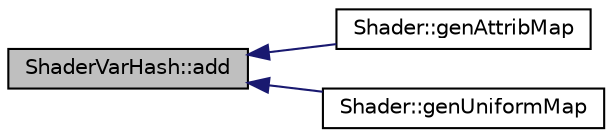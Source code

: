 digraph "ShaderVarHash::add"
{
  edge [fontname="Helvetica",fontsize="10",labelfontname="Helvetica",labelfontsize="10"];
  node [fontname="Helvetica",fontsize="10",shape=record];
  rankdir="LR";
  Node1 [label="ShaderVarHash::add",height=0.2,width=0.4,color="black", fillcolor="grey75", style="filled" fontcolor="black"];
  Node1 -> Node2 [dir="back",color="midnightblue",fontsize="10",style="solid",fontname="Helvetica"];
  Node2 [label="Shader::genAttribMap",height=0.2,width=0.4,color="black", fillcolor="white", style="filled",URL="$class_shader.html#a40290f101b363f252a15a9c76242ba38",tooltip="Generates the Attribute Map based on the attribute names which were taken from the shader source code..."];
  Node1 -> Node3 [dir="back",color="midnightblue",fontsize="10",style="solid",fontname="Helvetica"];
  Node3 [label="Shader::genUniformMap",height=0.2,width=0.4,color="black", fillcolor="white", style="filled",URL="$class_shader.html#ada815acb7d1612225939ed5d63da9b25",tooltip="Generates the Uniform Map based on the attribute names which were taken from the shader source code..."];
}
